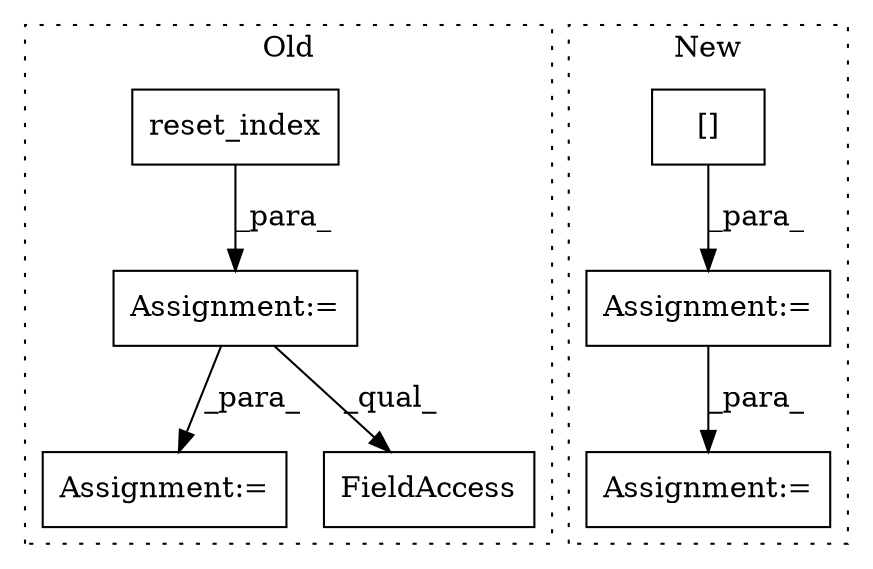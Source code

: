 digraph G {
subgraph cluster0 {
1 [label="reset_index" a="32" s="559" l="13" shape="box"];
3 [label="Assignment:=" a="7" s="782" l="1" shape="box"];
4 [label="Assignment:=" a="7" s="542" l="1" shape="box"];
5 [label="FieldAccess" a="22" s="664" l="25" shape="box"];
label = "Old";
style="dotted";
}
subgraph cluster1 {
2 [label="[]" a="2" s="647,688" l="40,1" shape="box"];
6 [label="Assignment:=" a="7" s="646" l="1" shape="box"];
7 [label="Assignment:=" a="7" s="892" l="1" shape="box"];
label = "New";
style="dotted";
}
1 -> 4 [label="_para_"];
2 -> 6 [label="_para_"];
4 -> 3 [label="_para_"];
4 -> 5 [label="_qual_"];
6 -> 7 [label="_para_"];
}